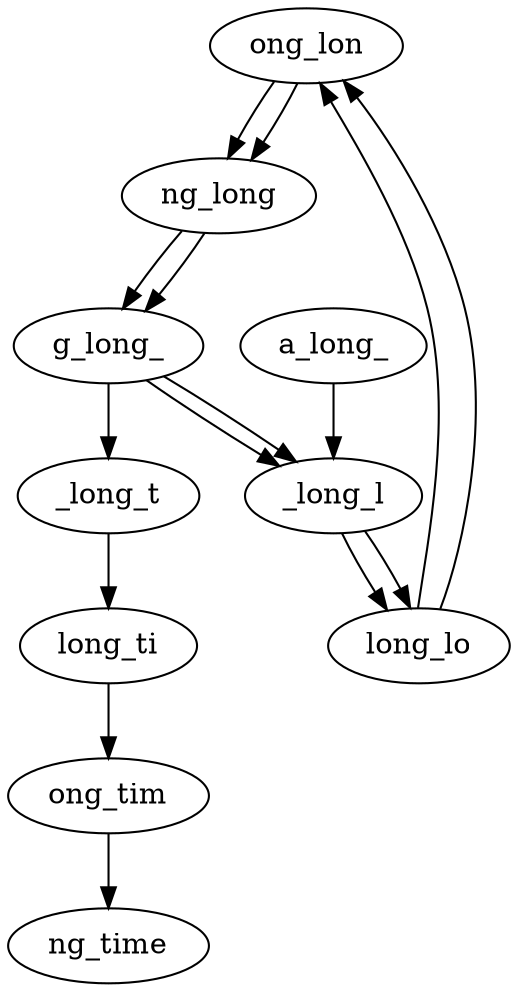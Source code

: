 digraph "Graph" {
  ong_lon [label="ong_lon"] ;
  ng_long [label="ng_long"] ;
  long_lo [label="long_lo"] ;
  _long_t [label="_long_t"] ;
  long_ti [label="long_ti"] ;
  _long_l [label="_long_l"] ;
  ong_tim [label="ong_tim"] ;
  g_long_ [label="g_long_"] ;
  a_long_ [label="a_long_"] ;
  ong_lon -> ng_long [label=""] ;
  ong_lon -> ng_long [label=""] ;
  ng_long -> g_long_ [label=""] ;
  ng_long -> g_long_ [label=""] ;
  long_lo -> ong_lon [label=""] ;
  long_lo -> ong_lon [label=""] ;
  _long_t -> long_ti [label=""] ;
  long_ti -> ong_tim [label=""] ;
  _long_l -> long_lo [label=""] ;
  _long_l -> long_lo [label=""] ;
  ong_tim -> ng_time [label=""] ;
  g_long_ -> _long_l [label=""] ;
  g_long_ -> _long_l [label=""] ;
  g_long_ -> _long_t [label=""] ;
  a_long_ -> _long_l [label=""] ;
}
